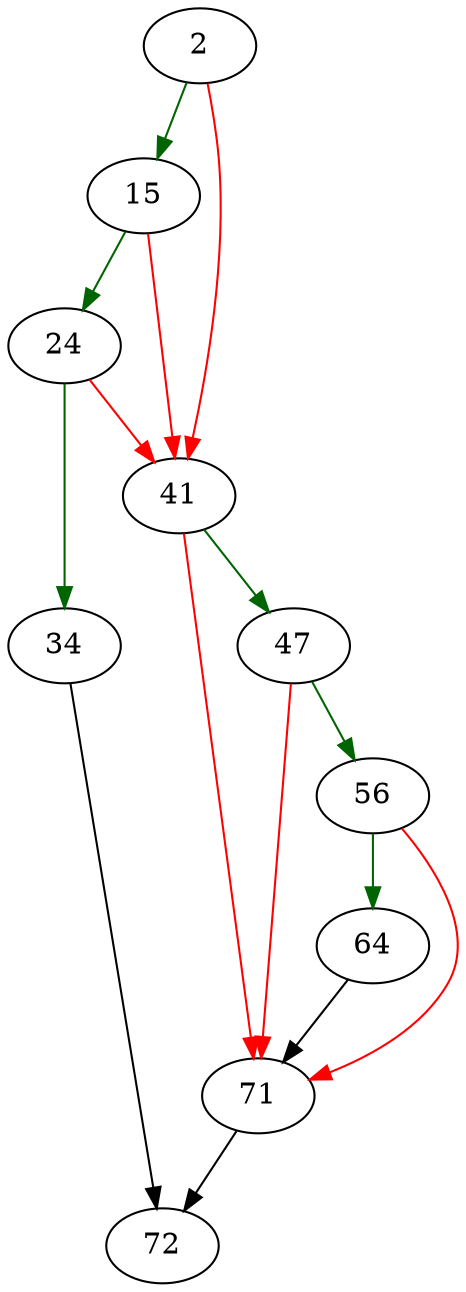 strict digraph "renameColumnExprCb" {
	// Node definitions.
	2 [entry=true];
	15;
	41;
	24;
	34;
	72;
	47;
	71;
	56;
	64;

	// Edge definitions.
	2 -> 15 [
		color=darkgreen
		cond=true
	];
	2 -> 41 [
		color=red
		cond=false
	];
	15 -> 41 [
		color=red
		cond=false
	];
	15 -> 24 [
		color=darkgreen
		cond=true
	];
	41 -> 47 [
		color=darkgreen
		cond=true
	];
	41 -> 71 [
		color=red
		cond=false
	];
	24 -> 41 [
		color=red
		cond=false
	];
	24 -> 34 [
		color=darkgreen
		cond=true
	];
	34 -> 72;
	47 -> 71 [
		color=red
		cond=false
	];
	47 -> 56 [
		color=darkgreen
		cond=true
	];
	71 -> 72;
	56 -> 71 [
		color=red
		cond=false
	];
	56 -> 64 [
		color=darkgreen
		cond=true
	];
	64 -> 71;
}